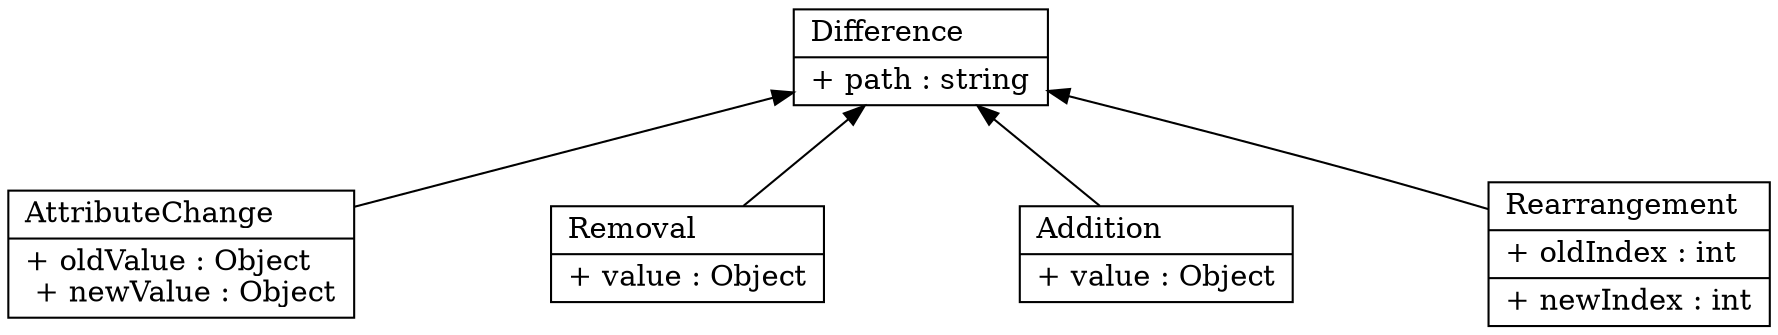 digraph G {
	rankdir=BT;
        fontname = "Bitstream Vera Sans";
        fontsize = 8;
splines=true;
nodesep=1.3;

        node [
                shape = "record"
        ]

        edge [
	]

        Difference [
                label = "{Difference\l|+ path : string\l}",id=Difference
        ]
        AttributeChange [
                label = "{AttributeChange\l| + oldValue : Object\l + newValue : Object\l}",id=AttributeChange
        ]
        Removal [
                label = "{Removal\l| + value : Object\l}",id=Removal
        ]
        Addition [
                label = "{Addition\l| + value : Object\l}",id=Addition
        ]
	Rearrangement [
                label = "{Rearrangement\l| + oldIndex : int\l| + newIndex : int\l}",id=Rearrangement
        ]
	
        
		AttributeChange -> Difference;
		Removal -> Difference;
		Addition -> Difference;
		Rearrangement -> Difference;
}
